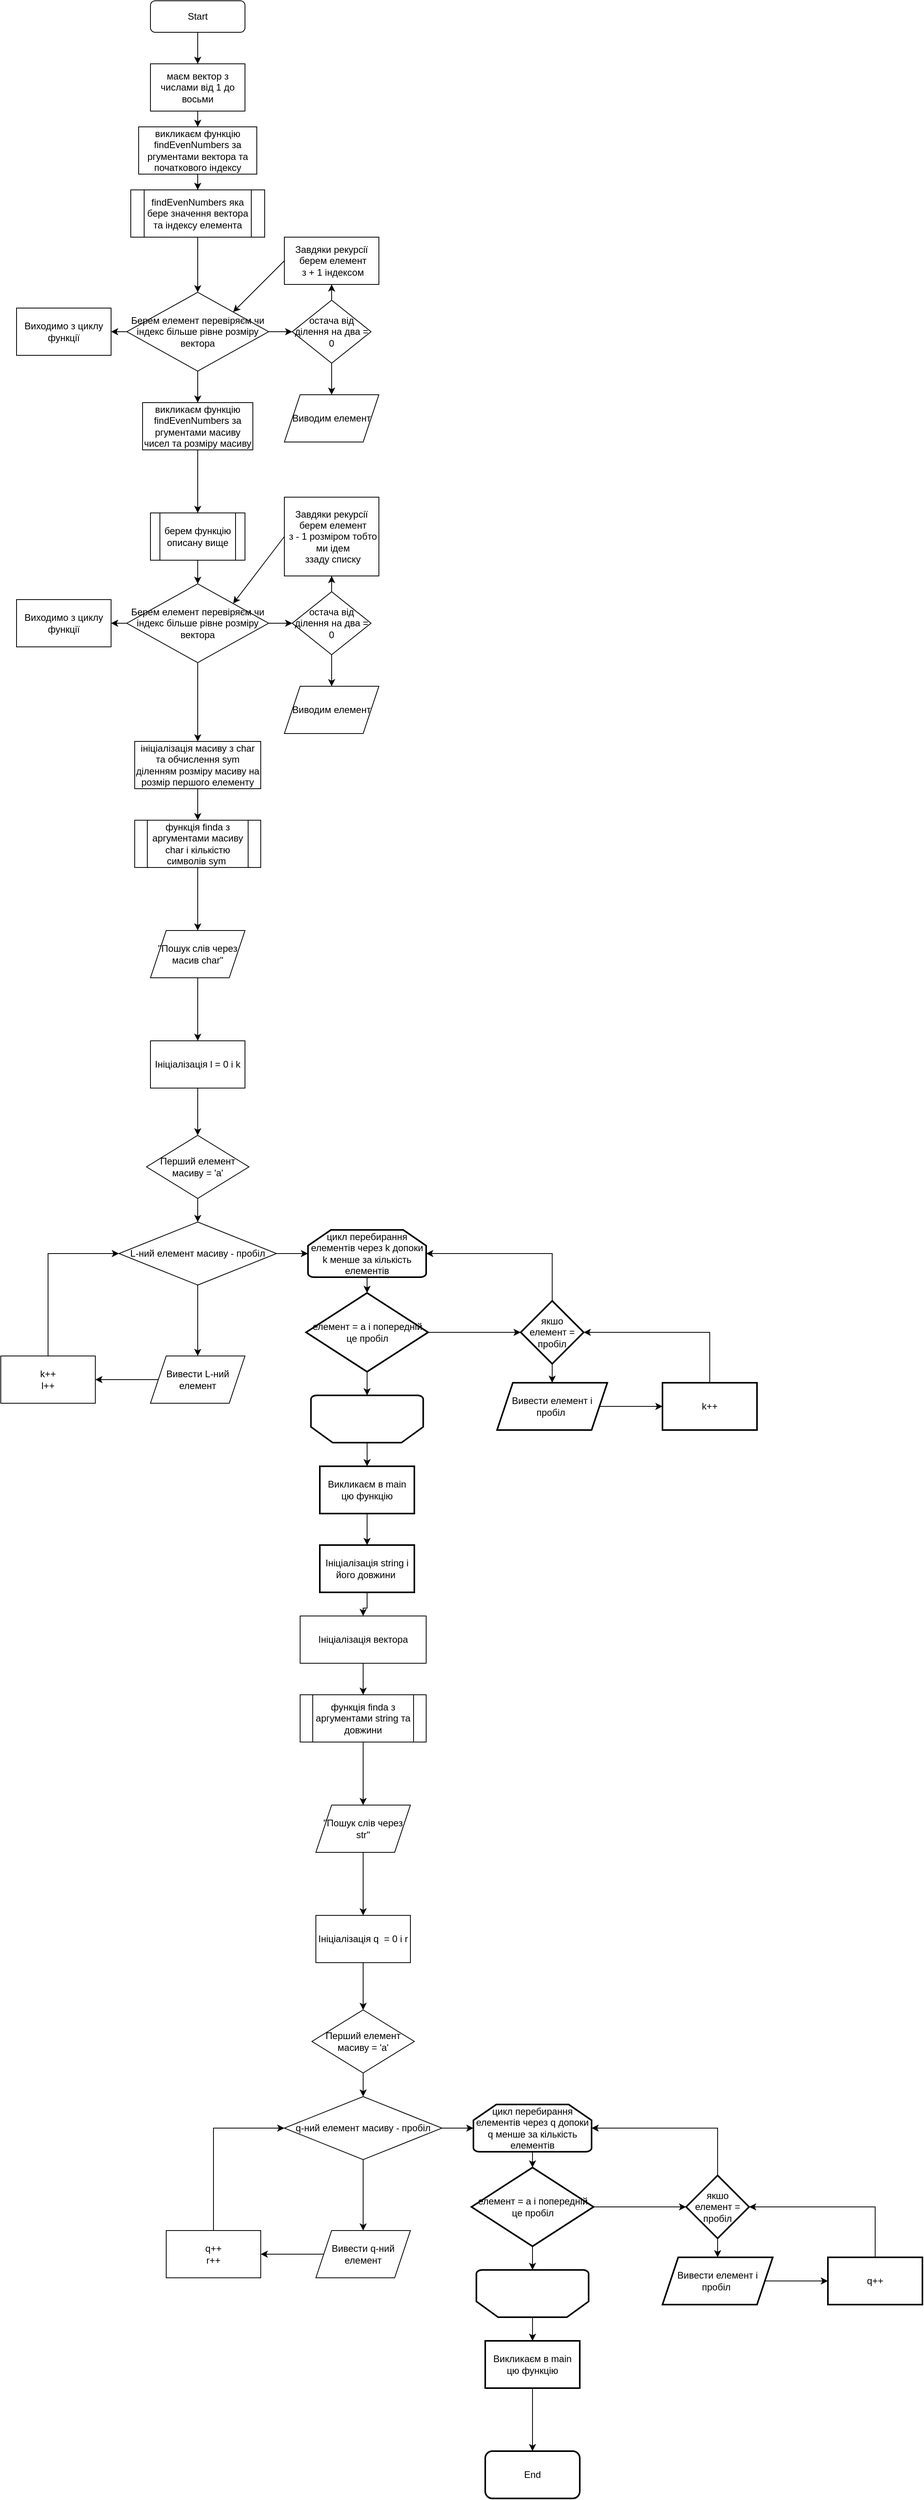 <mxfile version="24.9.0">
  <diagram id="C5RBs43oDa-KdzZeNtuy" name="Page-1">
    <mxGraphModel grid="1" page="1" gridSize="10" guides="1" tooltips="1" connect="1" arrows="1" fold="1" pageScale="1" pageWidth="827" pageHeight="1169" math="0" shadow="0">
      <root>
        <mxCell id="WIyWlLk6GJQsqaUBKTNV-0" />
        <mxCell id="WIyWlLk6GJQsqaUBKTNV-1" parent="WIyWlLk6GJQsqaUBKTNV-0" />
        <mxCell id="UuVyAcUS-4euncLVvPCD-8" value="" style="edgeStyle=orthogonalEdgeStyle;rounded=0;orthogonalLoop=1;jettySize=auto;html=1;" edge="1" parent="WIyWlLk6GJQsqaUBKTNV-1" source="WIyWlLk6GJQsqaUBKTNV-3" target="UuVyAcUS-4euncLVvPCD-6">
          <mxGeometry relative="1" as="geometry" />
        </mxCell>
        <mxCell id="WIyWlLk6GJQsqaUBKTNV-3" value="Start" style="rounded=1;whiteSpace=wrap;html=1;fontSize=12;glass=0;strokeWidth=1;shadow=0;" vertex="1" parent="WIyWlLk6GJQsqaUBKTNV-1">
          <mxGeometry x="160" width="120" height="40" as="geometry" />
        </mxCell>
        <mxCell id="UuVyAcUS-4euncLVvPCD-10" value="" style="edgeStyle=orthogonalEdgeStyle;rounded=0;orthogonalLoop=1;jettySize=auto;html=1;" edge="1" parent="WIyWlLk6GJQsqaUBKTNV-1" source="UuVyAcUS-4euncLVvPCD-0" target="UuVyAcUS-4euncLVvPCD-9">
          <mxGeometry relative="1" as="geometry" />
        </mxCell>
        <mxCell id="UuVyAcUS-4euncLVvPCD-0" value="findEvenNumbers яка бере значення вектора та індексу елемента" style="shape=process;whiteSpace=wrap;html=1;backgroundOutline=1;" vertex="1" parent="WIyWlLk6GJQsqaUBKTNV-1">
          <mxGeometry x="135" y="240" width="170" height="60" as="geometry" />
        </mxCell>
        <mxCell id="UuVyAcUS-4euncLVvPCD-27" value="" style="edgeStyle=orthogonalEdgeStyle;rounded=0;orthogonalLoop=1;jettySize=auto;html=1;" edge="1" parent="WIyWlLk6GJQsqaUBKTNV-1" source="UuVyAcUS-4euncLVvPCD-6" target="UuVyAcUS-4euncLVvPCD-26">
          <mxGeometry relative="1" as="geometry" />
        </mxCell>
        <mxCell id="UuVyAcUS-4euncLVvPCD-6" value="маєм вектор з числами від 1 до восьми" style="rounded=0;whiteSpace=wrap;html=1;" vertex="1" parent="WIyWlLk6GJQsqaUBKTNV-1">
          <mxGeometry x="160" y="80" width="120" height="60" as="geometry" />
        </mxCell>
        <mxCell id="UuVyAcUS-4euncLVvPCD-14" value="" style="edgeStyle=orthogonalEdgeStyle;rounded=0;orthogonalLoop=1;jettySize=auto;html=1;" edge="1" parent="WIyWlLk6GJQsqaUBKTNV-1" source="UuVyAcUS-4euncLVvPCD-9" target="UuVyAcUS-4euncLVvPCD-13">
          <mxGeometry relative="1" as="geometry" />
        </mxCell>
        <mxCell id="UuVyAcUS-4euncLVvPCD-30" value="" style="edgeStyle=orthogonalEdgeStyle;rounded=0;orthogonalLoop=1;jettySize=auto;html=1;" edge="1" parent="WIyWlLk6GJQsqaUBKTNV-1" source="UuVyAcUS-4euncLVvPCD-9" target="UuVyAcUS-4euncLVvPCD-29">
          <mxGeometry relative="1" as="geometry" />
        </mxCell>
        <mxCell id="HXCqx1X5-kk8fWZ3WkCd-15" value="" style="edgeStyle=orthogonalEdgeStyle;rounded=0;orthogonalLoop=1;jettySize=auto;html=1;" edge="1" parent="WIyWlLk6GJQsqaUBKTNV-1" source="UuVyAcUS-4euncLVvPCD-9" target="HXCqx1X5-kk8fWZ3WkCd-14">
          <mxGeometry relative="1" as="geometry" />
        </mxCell>
        <mxCell id="UuVyAcUS-4euncLVvPCD-9" value="Берем елемент перевіряєм чи індекс більше рівне розміру вектора" style="rhombus;whiteSpace=wrap;html=1;" vertex="1" parent="WIyWlLk6GJQsqaUBKTNV-1">
          <mxGeometry x="130" y="370" width="180" height="100" as="geometry" />
        </mxCell>
        <mxCell id="UuVyAcUS-4euncLVvPCD-16" value="" style="edgeStyle=orthogonalEdgeStyle;rounded=0;orthogonalLoop=1;jettySize=auto;html=1;" edge="1" parent="WIyWlLk6GJQsqaUBKTNV-1" source="UuVyAcUS-4euncLVvPCD-13" target="UuVyAcUS-4euncLVvPCD-15">
          <mxGeometry relative="1" as="geometry" />
        </mxCell>
        <mxCell id="UuVyAcUS-4euncLVvPCD-20" value="" style="edgeStyle=orthogonalEdgeStyle;rounded=0;orthogonalLoop=1;jettySize=auto;html=1;" edge="1" parent="WIyWlLk6GJQsqaUBKTNV-1" source="UuVyAcUS-4euncLVvPCD-13" target="UuVyAcUS-4euncLVvPCD-19">
          <mxGeometry relative="1" as="geometry" />
        </mxCell>
        <mxCell id="UuVyAcUS-4euncLVvPCD-13" value="остача від ділення на два = 0" style="rhombus;whiteSpace=wrap;html=1;" vertex="1" parent="WIyWlLk6GJQsqaUBKTNV-1">
          <mxGeometry x="340" y="380" width="100" height="80" as="geometry" />
        </mxCell>
        <mxCell id="UuVyAcUS-4euncLVvPCD-15" value="Виводим елемент" style="shape=parallelogram;perimeter=parallelogramPerimeter;whiteSpace=wrap;html=1;fixedSize=1;" vertex="1" parent="WIyWlLk6GJQsqaUBKTNV-1">
          <mxGeometry x="330" y="500" width="120" height="60" as="geometry" />
        </mxCell>
        <mxCell id="UuVyAcUS-4euncLVvPCD-19" value="&lt;span style=&quot;text-wrap: nowrap;&quot;&gt;Завдяки рекурсії&lt;/span&gt;&lt;div&gt;&lt;span style=&quot;text-wrap: nowrap;&quot;&gt;&amp;nbsp;берем елемент&lt;/span&gt;&lt;/div&gt;&lt;div&gt;&lt;span style=&quot;text-wrap: nowrap;&quot;&gt;&amp;nbsp;з + 1 індексом&lt;/span&gt;&lt;/div&gt;" style="whiteSpace=wrap;html=1;" vertex="1" parent="WIyWlLk6GJQsqaUBKTNV-1">
          <mxGeometry x="330" y="300" width="120" height="60" as="geometry" />
        </mxCell>
        <mxCell id="UuVyAcUS-4euncLVvPCD-21" value="" style="endArrow=classic;html=1;rounded=0;exitX=0;exitY=0.5;exitDx=0;exitDy=0;entryX=1;entryY=0;entryDx=0;entryDy=0;" edge="1" parent="WIyWlLk6GJQsqaUBKTNV-1" source="UuVyAcUS-4euncLVvPCD-19" target="UuVyAcUS-4euncLVvPCD-9">
          <mxGeometry width="50" height="50" relative="1" as="geometry">
            <mxPoint x="340" y="520" as="sourcePoint" />
            <mxPoint x="390" y="470" as="targetPoint" />
            <Array as="points" />
          </mxGeometry>
        </mxCell>
        <mxCell id="UuVyAcUS-4euncLVvPCD-28" value="" style="edgeStyle=orthogonalEdgeStyle;rounded=0;orthogonalLoop=1;jettySize=auto;html=1;" edge="1" parent="WIyWlLk6GJQsqaUBKTNV-1" source="UuVyAcUS-4euncLVvPCD-26" target="UuVyAcUS-4euncLVvPCD-0">
          <mxGeometry relative="1" as="geometry" />
        </mxCell>
        <mxCell id="UuVyAcUS-4euncLVvPCD-26" value="викликаєм функцію findEvenNumbers за ргументами вектора та початкового індексу" style="rounded=0;whiteSpace=wrap;html=1;" vertex="1" parent="WIyWlLk6GJQsqaUBKTNV-1">
          <mxGeometry x="145" y="160" width="150" height="60" as="geometry" />
        </mxCell>
        <mxCell id="UuVyAcUS-4euncLVvPCD-32" value="" style="edgeStyle=orthogonalEdgeStyle;rounded=0;orthogonalLoop=1;jettySize=auto;html=1;" edge="1" parent="WIyWlLk6GJQsqaUBKTNV-1" source="UuVyAcUS-4euncLVvPCD-29" target="UuVyAcUS-4euncLVvPCD-31">
          <mxGeometry relative="1" as="geometry" />
        </mxCell>
        <mxCell id="UuVyAcUS-4euncLVvPCD-29" value="викликаєм функцію findEvenNumbers за ргументами масиву чисел та розміру масиву" style="rounded=0;whiteSpace=wrap;html=1;" vertex="1" parent="WIyWlLk6GJQsqaUBKTNV-1">
          <mxGeometry x="150" y="510" width="140" height="60" as="geometry" />
        </mxCell>
        <mxCell id="HXCqx1X5-kk8fWZ3WkCd-13" value="" style="edgeStyle=orthogonalEdgeStyle;rounded=0;orthogonalLoop=1;jettySize=auto;html=1;" edge="1" parent="WIyWlLk6GJQsqaUBKTNV-1" source="UuVyAcUS-4euncLVvPCD-31" target="HXCqx1X5-kk8fWZ3WkCd-4">
          <mxGeometry relative="1" as="geometry" />
        </mxCell>
        <mxCell id="UuVyAcUS-4euncLVvPCD-31" value="берем функцію описану вище" style="shape=process;whiteSpace=wrap;html=1;backgroundOutline=1;rounded=0;" vertex="1" parent="WIyWlLk6GJQsqaUBKTNV-1">
          <mxGeometry x="160" y="650" width="120" height="60" as="geometry" />
        </mxCell>
        <mxCell id="HXCqx1X5-kk8fWZ3WkCd-2" value="" style="edgeStyle=orthogonalEdgeStyle;rounded=0;orthogonalLoop=1;jettySize=auto;html=1;" edge="1" parent="WIyWlLk6GJQsqaUBKTNV-1" source="HXCqx1X5-kk8fWZ3WkCd-4" target="HXCqx1X5-kk8fWZ3WkCd-8">
          <mxGeometry relative="1" as="geometry" />
        </mxCell>
        <mxCell id="HXCqx1X5-kk8fWZ3WkCd-17" value="" style="edgeStyle=orthogonalEdgeStyle;rounded=0;orthogonalLoop=1;jettySize=auto;html=1;" edge="1" parent="WIyWlLk6GJQsqaUBKTNV-1" source="HXCqx1X5-kk8fWZ3WkCd-4" target="HXCqx1X5-kk8fWZ3WkCd-16">
          <mxGeometry relative="1" as="geometry" />
        </mxCell>
        <mxCell id="HXCqx1X5-kk8fWZ3WkCd-19" value="" style="edgeStyle=orthogonalEdgeStyle;rounded=0;orthogonalLoop=1;jettySize=auto;html=1;" edge="1" parent="WIyWlLk6GJQsqaUBKTNV-1" source="HXCqx1X5-kk8fWZ3WkCd-4" target="HXCqx1X5-kk8fWZ3WkCd-18">
          <mxGeometry relative="1" as="geometry" />
        </mxCell>
        <mxCell id="HXCqx1X5-kk8fWZ3WkCd-4" value="Берем елемент перевіряєм чи індекс більше рівне розміру вектора" style="rhombus;whiteSpace=wrap;html=1;" vertex="1" parent="WIyWlLk6GJQsqaUBKTNV-1">
          <mxGeometry x="130" y="740" width="180" height="100" as="geometry" />
        </mxCell>
        <mxCell id="HXCqx1X5-kk8fWZ3WkCd-6" value="" style="edgeStyle=orthogonalEdgeStyle;rounded=0;orthogonalLoop=1;jettySize=auto;html=1;" edge="1" parent="WIyWlLk6GJQsqaUBKTNV-1" source="HXCqx1X5-kk8fWZ3WkCd-8" target="HXCqx1X5-kk8fWZ3WkCd-9">
          <mxGeometry relative="1" as="geometry" />
        </mxCell>
        <mxCell id="HXCqx1X5-kk8fWZ3WkCd-7" value="" style="edgeStyle=orthogonalEdgeStyle;rounded=0;orthogonalLoop=1;jettySize=auto;html=1;" edge="1" parent="WIyWlLk6GJQsqaUBKTNV-1" source="HXCqx1X5-kk8fWZ3WkCd-8" target="HXCqx1X5-kk8fWZ3WkCd-10">
          <mxGeometry relative="1" as="geometry" />
        </mxCell>
        <mxCell id="HXCqx1X5-kk8fWZ3WkCd-8" value="остача від ділення на два = 0" style="rhombus;whiteSpace=wrap;html=1;" vertex="1" parent="WIyWlLk6GJQsqaUBKTNV-1">
          <mxGeometry x="340" y="750" width="100" height="80" as="geometry" />
        </mxCell>
        <mxCell id="HXCqx1X5-kk8fWZ3WkCd-9" value="Виводим елемент" style="shape=parallelogram;perimeter=parallelogramPerimeter;whiteSpace=wrap;html=1;fixedSize=1;" vertex="1" parent="WIyWlLk6GJQsqaUBKTNV-1">
          <mxGeometry x="330" y="870" width="120" height="60" as="geometry" />
        </mxCell>
        <mxCell id="HXCqx1X5-kk8fWZ3WkCd-10" value="&lt;span style=&quot;text-wrap: nowrap;&quot;&gt;Завдяки рекурсії&lt;/span&gt;&lt;div&gt;&lt;span style=&quot;text-wrap: nowrap;&quot;&gt;&amp;nbsp;берем елемент&lt;/span&gt;&lt;/div&gt;&lt;div&gt;&lt;span style=&quot;text-wrap: nowrap;&quot;&gt;&amp;nbsp;з - 1 розміром тобто&lt;/span&gt;&lt;/div&gt;&lt;div&gt;&lt;span style=&quot;text-wrap: nowrap;&quot;&gt;&amp;nbsp;ми ідем&lt;/span&gt;&lt;/div&gt;&lt;div&gt;&lt;span style=&quot;text-wrap: nowrap;&quot;&gt;&amp;nbsp;ззаду списку&lt;/span&gt;&lt;/div&gt;" style="whiteSpace=wrap;html=1;" vertex="1" parent="WIyWlLk6GJQsqaUBKTNV-1">
          <mxGeometry x="330" y="630" width="120" height="100" as="geometry" />
        </mxCell>
        <mxCell id="HXCqx1X5-kk8fWZ3WkCd-11" value="" style="endArrow=classic;html=1;rounded=0;exitX=0;exitY=0.5;exitDx=0;exitDy=0;entryX=1;entryY=0;entryDx=0;entryDy=0;" edge="1" parent="WIyWlLk6GJQsqaUBKTNV-1" source="HXCqx1X5-kk8fWZ3WkCd-10" target="HXCqx1X5-kk8fWZ3WkCd-4">
          <mxGeometry width="50" height="50" relative="1" as="geometry">
            <mxPoint x="340" y="890" as="sourcePoint" />
            <mxPoint x="390" y="840" as="targetPoint" />
            <Array as="points" />
          </mxGeometry>
        </mxCell>
        <mxCell id="HXCqx1X5-kk8fWZ3WkCd-14" value="Виходимо з циклу функції" style="whiteSpace=wrap;html=1;" vertex="1" parent="WIyWlLk6GJQsqaUBKTNV-1">
          <mxGeometry x="-10" y="390" width="120" height="60" as="geometry" />
        </mxCell>
        <mxCell id="HXCqx1X5-kk8fWZ3WkCd-16" value="Виходимо з циклу функції" style="whiteSpace=wrap;html=1;" vertex="1" parent="WIyWlLk6GJQsqaUBKTNV-1">
          <mxGeometry x="-10" y="760" width="120" height="60" as="geometry" />
        </mxCell>
        <mxCell id="HXCqx1X5-kk8fWZ3WkCd-22" value="" style="edgeStyle=orthogonalEdgeStyle;rounded=0;orthogonalLoop=1;jettySize=auto;html=1;" edge="1" parent="WIyWlLk6GJQsqaUBKTNV-1" source="HXCqx1X5-kk8fWZ3WkCd-18" target="HXCqx1X5-kk8fWZ3WkCd-21">
          <mxGeometry relative="1" as="geometry" />
        </mxCell>
        <mxCell id="HXCqx1X5-kk8fWZ3WkCd-18" value="ініціалізація масиву з char та обчислення sym діленням розміру масиву на розмір першого елементу" style="whiteSpace=wrap;html=1;" vertex="1" parent="WIyWlLk6GJQsqaUBKTNV-1">
          <mxGeometry x="140" y="940" width="160" height="60" as="geometry" />
        </mxCell>
        <mxCell id="HzdNkU5x0437peX0PvFQ-1" value="" style="edgeStyle=orthogonalEdgeStyle;rounded=0;orthogonalLoop=1;jettySize=auto;html=1;" edge="1" parent="WIyWlLk6GJQsqaUBKTNV-1" source="HXCqx1X5-kk8fWZ3WkCd-21" target="HzdNkU5x0437peX0PvFQ-0">
          <mxGeometry relative="1" as="geometry" />
        </mxCell>
        <mxCell id="HXCqx1X5-kk8fWZ3WkCd-21" value="функція finda з аргументами масиву char і кількістю символів sym&amp;nbsp;" style="shape=process;whiteSpace=wrap;html=1;backgroundOutline=1;" vertex="1" parent="WIyWlLk6GJQsqaUBKTNV-1">
          <mxGeometry x="140" y="1040" width="160" height="60" as="geometry" />
        </mxCell>
        <mxCell id="HzdNkU5x0437peX0PvFQ-3" value="" style="edgeStyle=orthogonalEdgeStyle;rounded=0;orthogonalLoop=1;jettySize=auto;html=1;" edge="1" parent="WIyWlLk6GJQsqaUBKTNV-1" source="HzdNkU5x0437peX0PvFQ-0" target="HzdNkU5x0437peX0PvFQ-2">
          <mxGeometry relative="1" as="geometry" />
        </mxCell>
        <mxCell id="HzdNkU5x0437peX0PvFQ-0" value="&quot;Пошук слів через масив char&quot;" style="shape=parallelogram;perimeter=parallelogramPerimeter;whiteSpace=wrap;html=1;fixedSize=1;" vertex="1" parent="WIyWlLk6GJQsqaUBKTNV-1">
          <mxGeometry x="160" y="1180" width="120" height="60" as="geometry" />
        </mxCell>
        <mxCell id="HzdNkU5x0437peX0PvFQ-7" value="" style="edgeStyle=orthogonalEdgeStyle;rounded=0;orthogonalLoop=1;jettySize=auto;html=1;" edge="1" parent="WIyWlLk6GJQsqaUBKTNV-1" source="HzdNkU5x0437peX0PvFQ-2" target="HzdNkU5x0437peX0PvFQ-6">
          <mxGeometry relative="1" as="geometry" />
        </mxCell>
        <mxCell id="HzdNkU5x0437peX0PvFQ-2" value="Ініціалізація l = 0 і k" style="whiteSpace=wrap;html=1;" vertex="1" parent="WIyWlLk6GJQsqaUBKTNV-1">
          <mxGeometry x="160" y="1320" width="120" height="60" as="geometry" />
        </mxCell>
        <mxCell id="HzdNkU5x0437peX0PvFQ-9" value="" style="edgeStyle=orthogonalEdgeStyle;rounded=0;orthogonalLoop=1;jettySize=auto;html=1;" edge="1" parent="WIyWlLk6GJQsqaUBKTNV-1" source="HzdNkU5x0437peX0PvFQ-6" target="HzdNkU5x0437peX0PvFQ-8">
          <mxGeometry relative="1" as="geometry" />
        </mxCell>
        <mxCell id="HzdNkU5x0437peX0PvFQ-6" value="Перший елемент масиву = &#39;а&#39;" style="rhombus;whiteSpace=wrap;html=1;" vertex="1" parent="WIyWlLk6GJQsqaUBKTNV-1">
          <mxGeometry x="155" y="1440" width="130" height="80" as="geometry" />
        </mxCell>
        <mxCell id="HzdNkU5x0437peX0PvFQ-11" value="" style="edgeStyle=orthogonalEdgeStyle;rounded=0;orthogonalLoop=1;jettySize=auto;html=1;" edge="1" parent="WIyWlLk6GJQsqaUBKTNV-1" source="HzdNkU5x0437peX0PvFQ-8" target="HzdNkU5x0437peX0PvFQ-10">
          <mxGeometry relative="1" as="geometry" />
        </mxCell>
        <mxCell id="HzdNkU5x0437peX0PvFQ-19" value="" style="edgeStyle=orthogonalEdgeStyle;rounded=0;orthogonalLoop=1;jettySize=auto;html=1;" edge="1" parent="WIyWlLk6GJQsqaUBKTNV-1" source="HzdNkU5x0437peX0PvFQ-8" target="HzdNkU5x0437peX0PvFQ-18">
          <mxGeometry relative="1" as="geometry" />
        </mxCell>
        <mxCell id="HzdNkU5x0437peX0PvFQ-8" value="L-ний елемент масиву - пробіл" style="rhombus;whiteSpace=wrap;html=1;" vertex="1" parent="WIyWlLk6GJQsqaUBKTNV-1">
          <mxGeometry x="120" y="1550" width="200" height="80" as="geometry" />
        </mxCell>
        <mxCell id="HzdNkU5x0437peX0PvFQ-13" value="" style="edgeStyle=orthogonalEdgeStyle;rounded=0;orthogonalLoop=1;jettySize=auto;html=1;" edge="1" parent="WIyWlLk6GJQsqaUBKTNV-1" source="HzdNkU5x0437peX0PvFQ-10" target="HzdNkU5x0437peX0PvFQ-12">
          <mxGeometry relative="1" as="geometry" />
        </mxCell>
        <mxCell id="HzdNkU5x0437peX0PvFQ-10" value="Вивести L-ний елемент" style="shape=parallelogram;perimeter=parallelogramPerimeter;whiteSpace=wrap;html=1;fixedSize=1;" vertex="1" parent="WIyWlLk6GJQsqaUBKTNV-1">
          <mxGeometry x="160" y="1720" width="120" height="60" as="geometry" />
        </mxCell>
        <mxCell id="HzdNkU5x0437peX0PvFQ-12" value="k++&lt;div&gt;l++&lt;/div&gt;" style="whiteSpace=wrap;html=1;" vertex="1" parent="WIyWlLk6GJQsqaUBKTNV-1">
          <mxGeometry x="-30" y="1720" width="120" height="60" as="geometry" />
        </mxCell>
        <mxCell id="HzdNkU5x0437peX0PvFQ-14" value="" style="endArrow=classic;html=1;rounded=0;exitX=0.5;exitY=0;exitDx=0;exitDy=0;" edge="1" parent="WIyWlLk6GJQsqaUBKTNV-1" source="HzdNkU5x0437peX0PvFQ-12">
          <mxGeometry width="50" height="50" relative="1" as="geometry">
            <mxPoint x="250" y="1640" as="sourcePoint" />
            <mxPoint x="120" y="1590" as="targetPoint" />
            <Array as="points">
              <mxPoint x="30" y="1590" />
            </Array>
          </mxGeometry>
        </mxCell>
        <mxCell id="HzdNkU5x0437peX0PvFQ-21" value="" style="edgeStyle=orthogonalEdgeStyle;rounded=0;orthogonalLoop=1;jettySize=auto;html=1;" edge="1" parent="WIyWlLk6GJQsqaUBKTNV-1" source="HzdNkU5x0437peX0PvFQ-18" target="HzdNkU5x0437peX0PvFQ-20">
          <mxGeometry relative="1" as="geometry" />
        </mxCell>
        <mxCell id="HzdNkU5x0437peX0PvFQ-18" value="цикл перебирання елементів через k допоки k менше за кількість елементів" style="strokeWidth=2;html=1;shape=mxgraph.flowchart.loop_limit;whiteSpace=wrap;" vertex="1" parent="WIyWlLk6GJQsqaUBKTNV-1">
          <mxGeometry x="360" y="1560" width="150" height="60" as="geometry" />
        </mxCell>
        <mxCell id="HzdNkU5x0437peX0PvFQ-23" value="" style="edgeStyle=orthogonalEdgeStyle;rounded=0;orthogonalLoop=1;jettySize=auto;html=1;" edge="1" parent="WIyWlLk6GJQsqaUBKTNV-1" source="HzdNkU5x0437peX0PvFQ-20" target="HzdNkU5x0437peX0PvFQ-22">
          <mxGeometry relative="1" as="geometry" />
        </mxCell>
        <mxCell id="HzdNkU5x0437peX0PvFQ-25" value="" style="edgeStyle=orthogonalEdgeStyle;rounded=0;orthogonalLoop=1;jettySize=auto;html=1;" edge="1" parent="WIyWlLk6GJQsqaUBKTNV-1" source="HzdNkU5x0437peX0PvFQ-20" target="HzdNkU5x0437peX0PvFQ-24">
          <mxGeometry relative="1" as="geometry" />
        </mxCell>
        <mxCell id="HzdNkU5x0437peX0PvFQ-20" value="елемент = a і попередній це пробіл" style="strokeWidth=2;html=1;shape=mxgraph.flowchart.decision;whiteSpace=wrap;" vertex="1" parent="WIyWlLk6GJQsqaUBKTNV-1">
          <mxGeometry x="357.5" y="1640" width="155" height="100" as="geometry" />
        </mxCell>
        <mxCell id="HzdNkU5x0437peX0PvFQ-33" value="" style="edgeStyle=orthogonalEdgeStyle;rounded=0;orthogonalLoop=1;jettySize=auto;html=1;" edge="1" parent="WIyWlLk6GJQsqaUBKTNV-1" source="HzdNkU5x0437peX0PvFQ-22" target="HzdNkU5x0437peX0PvFQ-32">
          <mxGeometry relative="1" as="geometry" />
        </mxCell>
        <mxCell id="HzdNkU5x0437peX0PvFQ-22" value="" style="strokeWidth=2;html=1;shape=mxgraph.flowchart.loop_limit;whiteSpace=wrap;rotation=-180;" vertex="1" parent="WIyWlLk6GJQsqaUBKTNV-1">
          <mxGeometry x="363.75" y="1770" width="142.5" height="60" as="geometry" />
        </mxCell>
        <mxCell id="HzdNkU5x0437peX0PvFQ-27" value="" style="edgeStyle=orthogonalEdgeStyle;rounded=0;orthogonalLoop=1;jettySize=auto;html=1;" edge="1" parent="WIyWlLk6GJQsqaUBKTNV-1" source="HzdNkU5x0437peX0PvFQ-24" target="HzdNkU5x0437peX0PvFQ-26">
          <mxGeometry relative="1" as="geometry" />
        </mxCell>
        <mxCell id="HzdNkU5x0437peX0PvFQ-31" value="" style="edgeStyle=orthogonalEdgeStyle;rounded=0;orthogonalLoop=1;jettySize=auto;html=1;entryX=1;entryY=0.5;entryDx=0;entryDy=0;entryPerimeter=0;" edge="1" parent="WIyWlLk6GJQsqaUBKTNV-1" source="HzdNkU5x0437peX0PvFQ-24" target="HzdNkU5x0437peX0PvFQ-18">
          <mxGeometry relative="1" as="geometry">
            <Array as="points">
              <mxPoint x="670" y="1590" />
            </Array>
          </mxGeometry>
        </mxCell>
        <mxCell id="HzdNkU5x0437peX0PvFQ-24" value="якшо елемент = пробіл" style="rhombus;whiteSpace=wrap;html=1;strokeWidth=2;" vertex="1" parent="WIyWlLk6GJQsqaUBKTNV-1">
          <mxGeometry x="630" y="1650" width="80" height="80" as="geometry" />
        </mxCell>
        <mxCell id="HzdNkU5x0437peX0PvFQ-29" value="" style="edgeStyle=orthogonalEdgeStyle;rounded=0;orthogonalLoop=1;jettySize=auto;html=1;" edge="1" parent="WIyWlLk6GJQsqaUBKTNV-1" source="HzdNkU5x0437peX0PvFQ-26" target="HzdNkU5x0437peX0PvFQ-28">
          <mxGeometry relative="1" as="geometry" />
        </mxCell>
        <mxCell id="HzdNkU5x0437peX0PvFQ-26" value="Вивести елемент і пробіл&amp;nbsp;" style="shape=parallelogram;perimeter=parallelogramPerimeter;whiteSpace=wrap;html=1;fixedSize=1;strokeWidth=2;" vertex="1" parent="WIyWlLk6GJQsqaUBKTNV-1">
          <mxGeometry x="600" y="1754" width="140" height="60" as="geometry" />
        </mxCell>
        <mxCell id="HzdNkU5x0437peX0PvFQ-28" value="k++" style="whiteSpace=wrap;html=1;strokeWidth=2;" vertex="1" parent="WIyWlLk6GJQsqaUBKTNV-1">
          <mxGeometry x="810" y="1754" width="120" height="60" as="geometry" />
        </mxCell>
        <mxCell id="HzdNkU5x0437peX0PvFQ-30" value="" style="endArrow=classic;html=1;rounded=0;exitX=0.5;exitY=0;exitDx=0;exitDy=0;entryX=1;entryY=0.5;entryDx=0;entryDy=0;" edge="1" parent="WIyWlLk6GJQsqaUBKTNV-1" source="HzdNkU5x0437peX0PvFQ-28" target="HzdNkU5x0437peX0PvFQ-24">
          <mxGeometry width="50" height="50" relative="1" as="geometry">
            <mxPoint x="700" y="1740" as="sourcePoint" />
            <mxPoint x="750" y="1690" as="targetPoint" />
            <Array as="points">
              <mxPoint x="870" y="1690" />
            </Array>
          </mxGeometry>
        </mxCell>
        <mxCell id="HzdNkU5x0437peX0PvFQ-35" value="" style="edgeStyle=orthogonalEdgeStyle;rounded=0;orthogonalLoop=1;jettySize=auto;html=1;" edge="1" parent="WIyWlLk6GJQsqaUBKTNV-1" source="HzdNkU5x0437peX0PvFQ-32" target="HzdNkU5x0437peX0PvFQ-34">
          <mxGeometry relative="1" as="geometry" />
        </mxCell>
        <mxCell id="HzdNkU5x0437peX0PvFQ-32" value="Викликаєм в main цю функцію" style="whiteSpace=wrap;html=1;strokeWidth=2;" vertex="1" parent="WIyWlLk6GJQsqaUBKTNV-1">
          <mxGeometry x="375" y="1860" width="120" height="60" as="geometry" />
        </mxCell>
        <mxCell id="yv4d1gwlgPCEX3zPVAvp-34" value="" style="edgeStyle=orthogonalEdgeStyle;rounded=0;orthogonalLoop=1;jettySize=auto;html=1;" edge="1" parent="WIyWlLk6GJQsqaUBKTNV-1" source="HzdNkU5x0437peX0PvFQ-34" target="yv4d1gwlgPCEX3zPVAvp-1">
          <mxGeometry relative="1" as="geometry" />
        </mxCell>
        <mxCell id="HzdNkU5x0437peX0PvFQ-34" value="Ініціалізація string i його довжини&amp;nbsp;" style="whiteSpace=wrap;html=1;strokeWidth=2;" vertex="1" parent="WIyWlLk6GJQsqaUBKTNV-1">
          <mxGeometry x="375" y="1960" width="120" height="60" as="geometry" />
        </mxCell>
        <mxCell id="yv4d1gwlgPCEX3zPVAvp-0" value="" style="edgeStyle=orthogonalEdgeStyle;rounded=0;orthogonalLoop=1;jettySize=auto;html=1;" edge="1" parent="WIyWlLk6GJQsqaUBKTNV-1" source="yv4d1gwlgPCEX3zPVAvp-1" target="yv4d1gwlgPCEX3zPVAvp-3">
          <mxGeometry relative="1" as="geometry" />
        </mxCell>
        <mxCell id="yv4d1gwlgPCEX3zPVAvp-1" value="Ініціалізація вектора" style="whiteSpace=wrap;html=1;" vertex="1" parent="WIyWlLk6GJQsqaUBKTNV-1">
          <mxGeometry x="350" y="2050" width="160" height="60" as="geometry" />
        </mxCell>
        <mxCell id="yv4d1gwlgPCEX3zPVAvp-2" value="" style="edgeStyle=orthogonalEdgeStyle;rounded=0;orthogonalLoop=1;jettySize=auto;html=1;" edge="1" parent="WIyWlLk6GJQsqaUBKTNV-1" source="yv4d1gwlgPCEX3zPVAvp-3" target="yv4d1gwlgPCEX3zPVAvp-5">
          <mxGeometry relative="1" as="geometry" />
        </mxCell>
        <mxCell id="yv4d1gwlgPCEX3zPVAvp-3" value="функція finda з аргументами string та довжини" style="shape=process;whiteSpace=wrap;html=1;backgroundOutline=1;" vertex="1" parent="WIyWlLk6GJQsqaUBKTNV-1">
          <mxGeometry x="350" y="2150" width="160" height="60" as="geometry" />
        </mxCell>
        <mxCell id="yv4d1gwlgPCEX3zPVAvp-4" value="" style="edgeStyle=orthogonalEdgeStyle;rounded=0;orthogonalLoop=1;jettySize=auto;html=1;" edge="1" parent="WIyWlLk6GJQsqaUBKTNV-1" source="yv4d1gwlgPCEX3zPVAvp-5" target="yv4d1gwlgPCEX3zPVAvp-7">
          <mxGeometry relative="1" as="geometry" />
        </mxCell>
        <mxCell id="yv4d1gwlgPCEX3zPVAvp-5" value="&quot;Пошук слів через str&quot;" style="shape=parallelogram;perimeter=parallelogramPerimeter;whiteSpace=wrap;html=1;fixedSize=1;" vertex="1" parent="WIyWlLk6GJQsqaUBKTNV-1">
          <mxGeometry x="370" y="2290" width="120" height="60" as="geometry" />
        </mxCell>
        <mxCell id="yv4d1gwlgPCEX3zPVAvp-6" value="" style="edgeStyle=orthogonalEdgeStyle;rounded=0;orthogonalLoop=1;jettySize=auto;html=1;" edge="1" parent="WIyWlLk6GJQsqaUBKTNV-1" source="yv4d1gwlgPCEX3zPVAvp-7" target="yv4d1gwlgPCEX3zPVAvp-9">
          <mxGeometry relative="1" as="geometry" />
        </mxCell>
        <mxCell id="yv4d1gwlgPCEX3zPVAvp-7" value="Ініціалізація q&amp;nbsp; = 0 і r" style="whiteSpace=wrap;html=1;" vertex="1" parent="WIyWlLk6GJQsqaUBKTNV-1">
          <mxGeometry x="370" y="2430" width="120" height="60" as="geometry" />
        </mxCell>
        <mxCell id="yv4d1gwlgPCEX3zPVAvp-8" value="" style="edgeStyle=orthogonalEdgeStyle;rounded=0;orthogonalLoop=1;jettySize=auto;html=1;" edge="1" parent="WIyWlLk6GJQsqaUBKTNV-1" source="yv4d1gwlgPCEX3zPVAvp-9" target="yv4d1gwlgPCEX3zPVAvp-12">
          <mxGeometry relative="1" as="geometry" />
        </mxCell>
        <mxCell id="yv4d1gwlgPCEX3zPVAvp-9" value="Перший елемент масиву = &#39;а&#39;" style="rhombus;whiteSpace=wrap;html=1;" vertex="1" parent="WIyWlLk6GJQsqaUBKTNV-1">
          <mxGeometry x="365" y="2550" width="130" height="80" as="geometry" />
        </mxCell>
        <mxCell id="yv4d1gwlgPCEX3zPVAvp-10" value="" style="edgeStyle=orthogonalEdgeStyle;rounded=0;orthogonalLoop=1;jettySize=auto;html=1;" edge="1" parent="WIyWlLk6GJQsqaUBKTNV-1" source="yv4d1gwlgPCEX3zPVAvp-12" target="yv4d1gwlgPCEX3zPVAvp-14">
          <mxGeometry relative="1" as="geometry" />
        </mxCell>
        <mxCell id="yv4d1gwlgPCEX3zPVAvp-11" value="" style="edgeStyle=orthogonalEdgeStyle;rounded=0;orthogonalLoop=1;jettySize=auto;html=1;" edge="1" parent="WIyWlLk6GJQsqaUBKTNV-1" source="yv4d1gwlgPCEX3zPVAvp-12" target="yv4d1gwlgPCEX3zPVAvp-18">
          <mxGeometry relative="1" as="geometry" />
        </mxCell>
        <mxCell id="yv4d1gwlgPCEX3zPVAvp-12" value="q-ний елемент масиву - пробіл" style="rhombus;whiteSpace=wrap;html=1;" vertex="1" parent="WIyWlLk6GJQsqaUBKTNV-1">
          <mxGeometry x="330" y="2660" width="200" height="80" as="geometry" />
        </mxCell>
        <mxCell id="yv4d1gwlgPCEX3zPVAvp-13" value="" style="edgeStyle=orthogonalEdgeStyle;rounded=0;orthogonalLoop=1;jettySize=auto;html=1;" edge="1" parent="WIyWlLk6GJQsqaUBKTNV-1" source="yv4d1gwlgPCEX3zPVAvp-14" target="yv4d1gwlgPCEX3zPVAvp-15">
          <mxGeometry relative="1" as="geometry" />
        </mxCell>
        <mxCell id="yv4d1gwlgPCEX3zPVAvp-14" value="Вивести q-ний елемент" style="shape=parallelogram;perimeter=parallelogramPerimeter;whiteSpace=wrap;html=1;fixedSize=1;" vertex="1" parent="WIyWlLk6GJQsqaUBKTNV-1">
          <mxGeometry x="370" y="2830" width="120" height="60" as="geometry" />
        </mxCell>
        <mxCell id="yv4d1gwlgPCEX3zPVAvp-15" value="q++&lt;div&gt;r++&lt;/div&gt;" style="whiteSpace=wrap;html=1;" vertex="1" parent="WIyWlLk6GJQsqaUBKTNV-1">
          <mxGeometry x="180" y="2830" width="120" height="60" as="geometry" />
        </mxCell>
        <mxCell id="yv4d1gwlgPCEX3zPVAvp-16" value="" style="endArrow=classic;html=1;rounded=0;exitX=0.5;exitY=0;exitDx=0;exitDy=0;" edge="1" parent="WIyWlLk6GJQsqaUBKTNV-1" source="yv4d1gwlgPCEX3zPVAvp-15">
          <mxGeometry width="50" height="50" relative="1" as="geometry">
            <mxPoint x="460" y="2750" as="sourcePoint" />
            <mxPoint x="330" y="2700" as="targetPoint" />
            <Array as="points">
              <mxPoint x="240" y="2700" />
            </Array>
          </mxGeometry>
        </mxCell>
        <mxCell id="yv4d1gwlgPCEX3zPVAvp-17" value="" style="edgeStyle=orthogonalEdgeStyle;rounded=0;orthogonalLoop=1;jettySize=auto;html=1;" edge="1" parent="WIyWlLk6GJQsqaUBKTNV-1" source="yv4d1gwlgPCEX3zPVAvp-18" target="yv4d1gwlgPCEX3zPVAvp-21">
          <mxGeometry relative="1" as="geometry" />
        </mxCell>
        <mxCell id="yv4d1gwlgPCEX3zPVAvp-18" value="цикл перебирання елементів через q допоки q менше за кількість елементів" style="strokeWidth=2;html=1;shape=mxgraph.flowchart.loop_limit;whiteSpace=wrap;" vertex="1" parent="WIyWlLk6GJQsqaUBKTNV-1">
          <mxGeometry x="570" y="2670" width="150" height="60" as="geometry" />
        </mxCell>
        <mxCell id="yv4d1gwlgPCEX3zPVAvp-19" value="" style="edgeStyle=orthogonalEdgeStyle;rounded=0;orthogonalLoop=1;jettySize=auto;html=1;" edge="1" parent="WIyWlLk6GJQsqaUBKTNV-1" source="yv4d1gwlgPCEX3zPVAvp-21" target="yv4d1gwlgPCEX3zPVAvp-23">
          <mxGeometry relative="1" as="geometry" />
        </mxCell>
        <mxCell id="yv4d1gwlgPCEX3zPVAvp-20" value="" style="edgeStyle=orthogonalEdgeStyle;rounded=0;orthogonalLoop=1;jettySize=auto;html=1;" edge="1" parent="WIyWlLk6GJQsqaUBKTNV-1" source="yv4d1gwlgPCEX3zPVAvp-21" target="yv4d1gwlgPCEX3zPVAvp-26">
          <mxGeometry relative="1" as="geometry" />
        </mxCell>
        <mxCell id="yv4d1gwlgPCEX3zPVAvp-21" value="елемент = a і попередній це пробіл" style="strokeWidth=2;html=1;shape=mxgraph.flowchart.decision;whiteSpace=wrap;" vertex="1" parent="WIyWlLk6GJQsqaUBKTNV-1">
          <mxGeometry x="567.5" y="2750" width="155" height="100" as="geometry" />
        </mxCell>
        <mxCell id="yv4d1gwlgPCEX3zPVAvp-22" value="" style="edgeStyle=orthogonalEdgeStyle;rounded=0;orthogonalLoop=1;jettySize=auto;html=1;" edge="1" parent="WIyWlLk6GJQsqaUBKTNV-1" source="yv4d1gwlgPCEX3zPVAvp-23" target="yv4d1gwlgPCEX3zPVAvp-32">
          <mxGeometry relative="1" as="geometry" />
        </mxCell>
        <mxCell id="yv4d1gwlgPCEX3zPVAvp-23" value="" style="strokeWidth=2;html=1;shape=mxgraph.flowchart.loop_limit;whiteSpace=wrap;rotation=-180;" vertex="1" parent="WIyWlLk6GJQsqaUBKTNV-1">
          <mxGeometry x="573.75" y="2880" width="142.5" height="60" as="geometry" />
        </mxCell>
        <mxCell id="yv4d1gwlgPCEX3zPVAvp-24" value="" style="edgeStyle=orthogonalEdgeStyle;rounded=0;orthogonalLoop=1;jettySize=auto;html=1;" edge="1" parent="WIyWlLk6GJQsqaUBKTNV-1" source="yv4d1gwlgPCEX3zPVAvp-26" target="yv4d1gwlgPCEX3zPVAvp-28">
          <mxGeometry relative="1" as="geometry" />
        </mxCell>
        <mxCell id="yv4d1gwlgPCEX3zPVAvp-25" value="" style="edgeStyle=orthogonalEdgeStyle;rounded=0;orthogonalLoop=1;jettySize=auto;html=1;entryX=1;entryY=0.5;entryDx=0;entryDy=0;entryPerimeter=0;" edge="1" parent="WIyWlLk6GJQsqaUBKTNV-1" source="yv4d1gwlgPCEX3zPVAvp-26" target="yv4d1gwlgPCEX3zPVAvp-18">
          <mxGeometry relative="1" as="geometry">
            <Array as="points">
              <mxPoint x="880" y="2700" />
            </Array>
          </mxGeometry>
        </mxCell>
        <mxCell id="yv4d1gwlgPCEX3zPVAvp-26" value="якшо елемент = пробіл" style="rhombus;whiteSpace=wrap;html=1;strokeWidth=2;" vertex="1" parent="WIyWlLk6GJQsqaUBKTNV-1">
          <mxGeometry x="840" y="2760" width="80" height="80" as="geometry" />
        </mxCell>
        <mxCell id="yv4d1gwlgPCEX3zPVAvp-27" value="" style="edgeStyle=orthogonalEdgeStyle;rounded=0;orthogonalLoop=1;jettySize=auto;html=1;" edge="1" parent="WIyWlLk6GJQsqaUBKTNV-1" source="yv4d1gwlgPCEX3zPVAvp-28" target="yv4d1gwlgPCEX3zPVAvp-29">
          <mxGeometry relative="1" as="geometry" />
        </mxCell>
        <mxCell id="yv4d1gwlgPCEX3zPVAvp-28" value="Вивести елемент і пробіл&amp;nbsp;" style="shape=parallelogram;perimeter=parallelogramPerimeter;whiteSpace=wrap;html=1;fixedSize=1;strokeWidth=2;" vertex="1" parent="WIyWlLk6GJQsqaUBKTNV-1">
          <mxGeometry x="810" y="2864" width="140" height="60" as="geometry" />
        </mxCell>
        <mxCell id="yv4d1gwlgPCEX3zPVAvp-29" value="q++" style="whiteSpace=wrap;html=1;strokeWidth=2;" vertex="1" parent="WIyWlLk6GJQsqaUBKTNV-1">
          <mxGeometry x="1020" y="2864" width="120" height="60" as="geometry" />
        </mxCell>
        <mxCell id="yv4d1gwlgPCEX3zPVAvp-30" value="" style="endArrow=classic;html=1;rounded=0;exitX=0.5;exitY=0;exitDx=0;exitDy=0;entryX=1;entryY=0.5;entryDx=0;entryDy=0;" edge="1" parent="WIyWlLk6GJQsqaUBKTNV-1" source="yv4d1gwlgPCEX3zPVAvp-29" target="yv4d1gwlgPCEX3zPVAvp-26">
          <mxGeometry width="50" height="50" relative="1" as="geometry">
            <mxPoint x="910" y="2850" as="sourcePoint" />
            <mxPoint x="960" y="2800" as="targetPoint" />
            <Array as="points">
              <mxPoint x="1080" y="2800" />
            </Array>
          </mxGeometry>
        </mxCell>
        <mxCell id="yv4d1gwlgPCEX3zPVAvp-36" value="" style="edgeStyle=orthogonalEdgeStyle;rounded=0;orthogonalLoop=1;jettySize=auto;html=1;" edge="1" parent="WIyWlLk6GJQsqaUBKTNV-1" source="yv4d1gwlgPCEX3zPVAvp-32" target="yv4d1gwlgPCEX3zPVAvp-35">
          <mxGeometry relative="1" as="geometry" />
        </mxCell>
        <mxCell id="yv4d1gwlgPCEX3zPVAvp-32" value="Викликаєм в main цю функцію" style="whiteSpace=wrap;html=1;strokeWidth=2;" vertex="1" parent="WIyWlLk6GJQsqaUBKTNV-1">
          <mxGeometry x="585" y="2970" width="120" height="60" as="geometry" />
        </mxCell>
        <mxCell id="yv4d1gwlgPCEX3zPVAvp-35" value="End" style="rounded=1;whiteSpace=wrap;html=1;strokeWidth=2;" vertex="1" parent="WIyWlLk6GJQsqaUBKTNV-1">
          <mxGeometry x="585" y="3110" width="120" height="60" as="geometry" />
        </mxCell>
      </root>
    </mxGraphModel>
  </diagram>
</mxfile>

